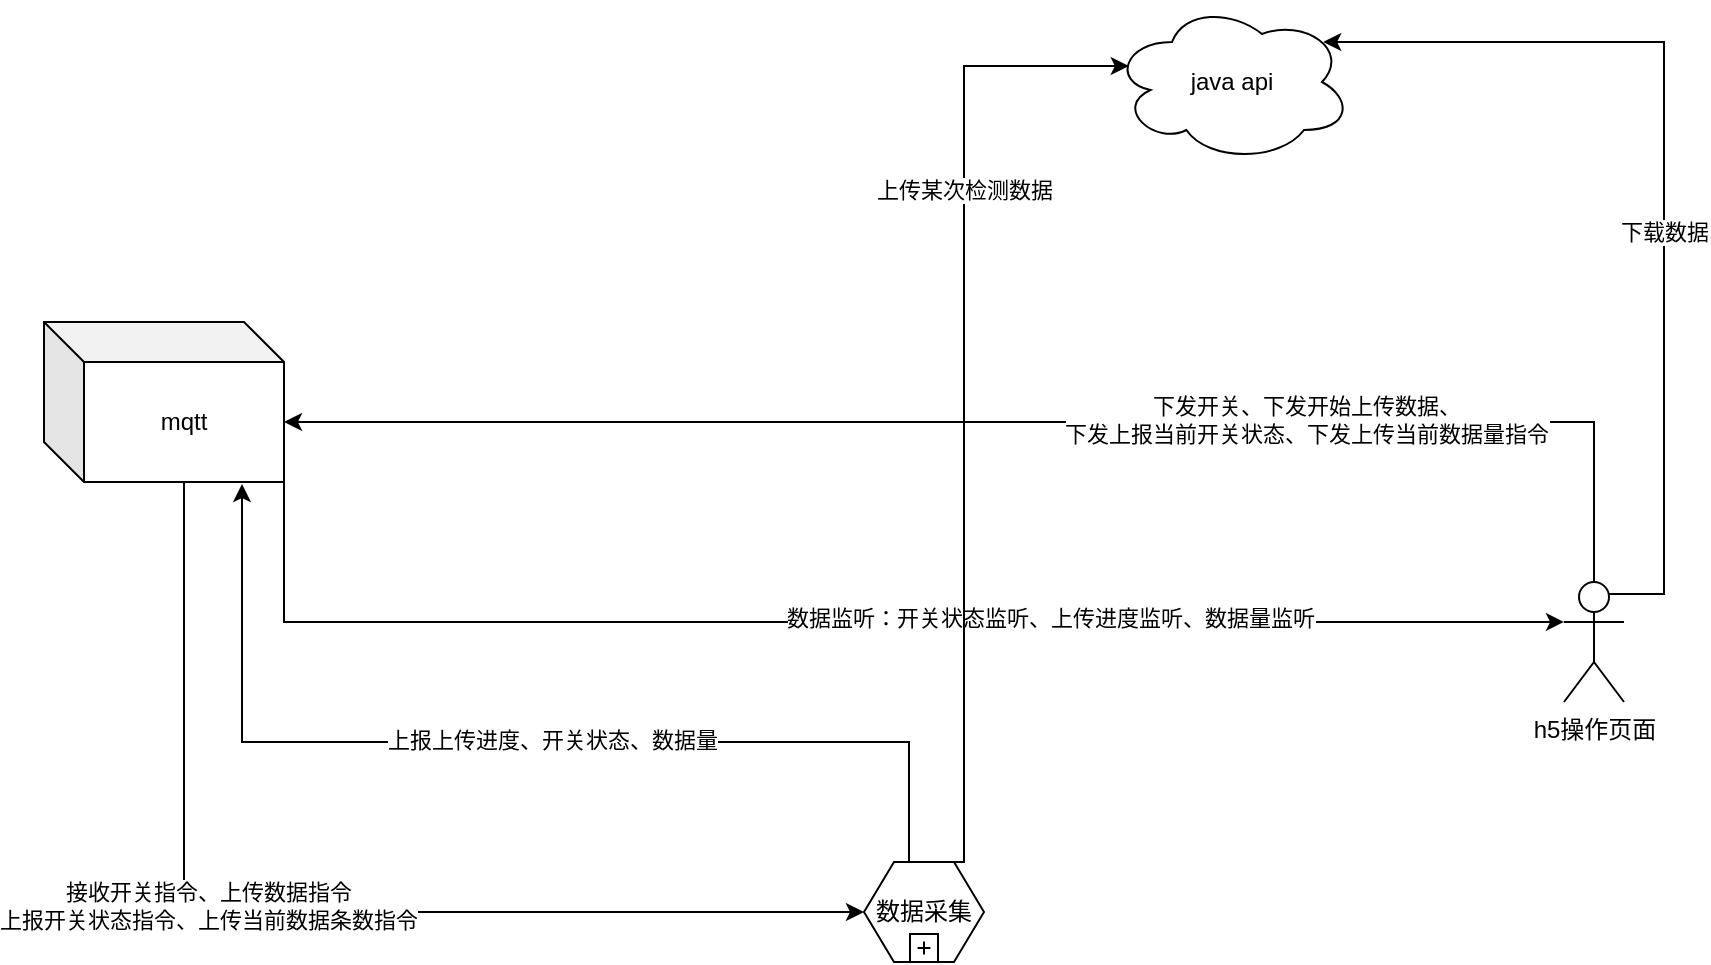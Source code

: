 <mxfile version="13.6.9" type="github" pages="2">
  <diagram id="KirILR5CDpuxUOUy9zPu" name="架构图">
    <mxGraphModel dx="2201" dy="803" grid="1" gridSize="10" guides="1" tooltips="1" connect="1" arrows="1" fold="1" page="1" pageScale="1" pageWidth="827" pageHeight="1169" math="0" shadow="0">
      <root>
        <mxCell id="0" />
        <mxCell id="1" parent="0" />
        <mxCell id="ZHXXnFqaBJZr9z3sk1o8-1" value="java api" style="ellipse;shape=cloud;whiteSpace=wrap;html=1;" parent="1" vertex="1">
          <mxGeometry x="354" y="140" width="120" height="80" as="geometry" />
        </mxCell>
        <mxCell id="ZHXXnFqaBJZr9z3sk1o8-17" style="edgeStyle=orthogonalEdgeStyle;rounded=0;orthogonalLoop=1;jettySize=auto;html=1;exitX=1;exitY=1;exitDx=0;exitDy=0;exitPerimeter=0;entryX=0;entryY=0.333;entryDx=0;entryDy=0;entryPerimeter=0;" parent="1" source="ZHXXnFqaBJZr9z3sk1o8-2" target="ZHXXnFqaBJZr9z3sk1o8-3" edge="1">
          <mxGeometry relative="1" as="geometry">
            <Array as="points">
              <mxPoint x="-60" y="450" />
            </Array>
          </mxGeometry>
        </mxCell>
        <mxCell id="ZHXXnFqaBJZr9z3sk1o8-18" value="数据监听：开关状态监听、上传进度监听、数据量监听" style="edgeLabel;html=1;align=center;verticalAlign=middle;resizable=0;points=[];" parent="ZHXXnFqaBJZr9z3sk1o8-17" vertex="1" connectable="0">
          <mxGeometry x="0.025" y="2" relative="1" as="geometry">
            <mxPoint x="89" as="offset" />
          </mxGeometry>
        </mxCell>
        <mxCell id="Xe7k-PLrE8OLdCzjjKIV-9" style="edgeStyle=orthogonalEdgeStyle;rounded=0;orthogonalLoop=1;jettySize=auto;html=1;exitX=0;exitY=0;exitDx=70;exitDy=80;exitPerimeter=0;entryX=0;entryY=0.5;entryDx=0;entryDy=0;" parent="1" source="ZHXXnFqaBJZr9z3sk1o8-2" target="ZHXXnFqaBJZr9z3sk1o8-4" edge="1">
          <mxGeometry relative="1" as="geometry" />
        </mxCell>
        <mxCell id="Xe7k-PLrE8OLdCzjjKIV-10" value="接收开关指令、上传数据指令&lt;br&gt;上报开关状态指令、上传当前数据条数指令" style="edgeLabel;html=1;align=center;verticalAlign=middle;resizable=0;points=[];" parent="Xe7k-PLrE8OLdCzjjKIV-9" vertex="1" connectable="0">
          <mxGeometry x="-0.182" y="3" relative="1" as="geometry">
            <mxPoint as="offset" />
          </mxGeometry>
        </mxCell>
        <mxCell id="ZHXXnFqaBJZr9z3sk1o8-2" value="mqtt" style="shape=cube;whiteSpace=wrap;html=1;boundedLbl=1;backgroundOutline=1;darkOpacity=0.05;darkOpacity2=0.1;" parent="1" vertex="1">
          <mxGeometry x="-180" y="300" width="120" height="80" as="geometry" />
        </mxCell>
        <mxCell id="ZHXXnFqaBJZr9z3sk1o8-19" style="edgeStyle=orthogonalEdgeStyle;rounded=0;orthogonalLoop=1;jettySize=auto;html=1;exitX=0.5;exitY=0;exitDx=0;exitDy=0;exitPerimeter=0;" parent="1" source="ZHXXnFqaBJZr9z3sk1o8-3" edge="1">
          <mxGeometry relative="1" as="geometry">
            <mxPoint x="-60" y="350" as="targetPoint" />
            <Array as="points">
              <mxPoint x="595" y="350" />
            </Array>
          </mxGeometry>
        </mxCell>
        <mxCell id="ZHXXnFqaBJZr9z3sk1o8-20" value="下发开关、下发开始上传数据、&lt;br&gt;下发上报当前开关状态、下发上传当前数据量指令" style="edgeLabel;html=1;align=center;verticalAlign=middle;resizable=0;points=[];" parent="ZHXXnFqaBJZr9z3sk1o8-19" vertex="1" connectable="0">
          <mxGeometry x="-0.416" y="41" relative="1" as="geometry">
            <mxPoint x="-10" y="-42" as="offset" />
          </mxGeometry>
        </mxCell>
        <mxCell id="ZHXXnFqaBJZr9z3sk1o8-26" style="edgeStyle=orthogonalEdgeStyle;rounded=0;orthogonalLoop=1;jettySize=auto;html=1;exitX=0.75;exitY=0.1;exitDx=0;exitDy=0;exitPerimeter=0;entryX=0.88;entryY=0.25;entryDx=0;entryDy=0;entryPerimeter=0;" parent="1" source="ZHXXnFqaBJZr9z3sk1o8-3" target="ZHXXnFqaBJZr9z3sk1o8-1" edge="1">
          <mxGeometry relative="1" as="geometry">
            <Array as="points">
              <mxPoint x="630" y="436" />
              <mxPoint x="630" y="160" />
            </Array>
          </mxGeometry>
        </mxCell>
        <mxCell id="ZHXXnFqaBJZr9z3sk1o8-27" value="下载数据" style="edgeLabel;html=1;align=center;verticalAlign=middle;resizable=0;points=[];" parent="ZHXXnFqaBJZr9z3sk1o8-26" vertex="1" connectable="0">
          <mxGeometry x="-0.12" relative="1" as="geometry">
            <mxPoint as="offset" />
          </mxGeometry>
        </mxCell>
        <mxCell id="ZHXXnFqaBJZr9z3sk1o8-3" value="h5操作页面" style="shape=umlActor;verticalLabelPosition=bottom;verticalAlign=top;html=1;outlineConnect=0;" parent="1" vertex="1">
          <mxGeometry x="580" y="430" width="30" height="60" as="geometry" />
        </mxCell>
        <mxCell id="Xe7k-PLrE8OLdCzjjKIV-1" style="edgeStyle=orthogonalEdgeStyle;rounded=0;orthogonalLoop=1;jettySize=auto;html=1;exitX=0.5;exitY=0;exitDx=0;exitDy=0;entryX=0.07;entryY=0.4;entryDx=0;entryDy=0;entryPerimeter=0;" parent="1" source="ZHXXnFqaBJZr9z3sk1o8-4" target="ZHXXnFqaBJZr9z3sk1o8-1" edge="1">
          <mxGeometry relative="1" as="geometry">
            <Array as="points">
              <mxPoint x="280" y="172" />
            </Array>
          </mxGeometry>
        </mxCell>
        <mxCell id="Xe7k-PLrE8OLdCzjjKIV-2" value="上传某次检测数据" style="edgeLabel;html=1;align=center;verticalAlign=middle;resizable=0;points=[];" parent="Xe7k-PLrE8OLdCzjjKIV-1" vertex="1" connectable="0">
          <mxGeometry x="0.477" y="3" relative="1" as="geometry">
            <mxPoint x="3" y="13" as="offset" />
          </mxGeometry>
        </mxCell>
        <mxCell id="Xe7k-PLrE8OLdCzjjKIV-4" style="edgeStyle=orthogonalEdgeStyle;rounded=0;orthogonalLoop=1;jettySize=auto;html=1;exitX=0.375;exitY=0;exitDx=0;exitDy=0;entryX=0.825;entryY=1.013;entryDx=0;entryDy=0;entryPerimeter=0;" parent="1" source="ZHXXnFqaBJZr9z3sk1o8-4" target="ZHXXnFqaBJZr9z3sk1o8-2" edge="1">
          <mxGeometry relative="1" as="geometry">
            <Array as="points">
              <mxPoint x="253" y="510" />
              <mxPoint x="-81" y="510" />
            </Array>
          </mxGeometry>
        </mxCell>
        <mxCell id="Xe7k-PLrE8OLdCzjjKIV-5" value="上报上传进度、开关状态、数据量" style="edgeLabel;html=1;align=center;verticalAlign=middle;resizable=0;points=[];" parent="Xe7k-PLrE8OLdCzjjKIV-4" vertex="1" connectable="0">
          <mxGeometry x="-0.086" y="38" relative="1" as="geometry">
            <mxPoint x="0.5" y="-39" as="offset" />
          </mxGeometry>
        </mxCell>
        <mxCell id="ZHXXnFqaBJZr9z3sk1o8-4" value="数据采集" style="shape=hexagon;whiteSpace=wrap;html=1;perimeter=hexagonPerimeter;rounded=0;dropTarget=0;" parent="1" vertex="1">
          <mxGeometry x="230" y="570" width="60" height="50" as="geometry" />
        </mxCell>
        <mxCell id="ZHXXnFqaBJZr9z3sk1o8-5" value="" style="html=1;shape=plus;" parent="ZHXXnFqaBJZr9z3sk1o8-4" vertex="1">
          <mxGeometry x="0.5" y="1" width="14" height="14" relative="1" as="geometry">
            <mxPoint x="-7" y="-14" as="offset" />
          </mxGeometry>
        </mxCell>
      </root>
    </mxGraphModel>
  </diagram>
  <diagram id="8obbIFu2XIHsbIvxCDOl" name="管理端时序图">
    <mxGraphModel dx="1374" dy="803" grid="1" gridSize="10" guides="1" tooltips="1" connect="1" arrows="1" fold="1" page="1" pageScale="1" pageWidth="827" pageHeight="1169" math="0" shadow="0">
      <root>
        <mxCell id="bpy6qgxuukQEslOOV7Y_-0" />
        <mxCell id="bpy6qgxuukQEslOOV7Y_-1" parent="bpy6qgxuukQEslOOV7Y_-0" />
        <mxCell id="d3snqNaNYPIwfVmhDXS2-8" value="api" style="shape=umlLifeline;perimeter=lifelinePerimeter;whiteSpace=wrap;html=1;container=1;collapsible=0;recursiveResize=0;outlineConnect=0;" vertex="1" parent="bpy6qgxuukQEslOOV7Y_-1">
          <mxGeometry x="80" y="100" width="100" height="500" as="geometry" />
        </mxCell>
        <mxCell id="d3snqNaNYPIwfVmhDXS2-15" value="" style="html=1;points=[];perimeter=orthogonalPerimeter;" vertex="1" parent="d3snqNaNYPIwfVmhDXS2-8">
          <mxGeometry x="50.5" y="60" width="10" height="80" as="geometry" />
        </mxCell>
        <mxCell id="d3snqNaNYPIwfVmhDXS2-9" value="h5" style="shape=umlLifeline;perimeter=lifelinePerimeter;whiteSpace=wrap;html=1;container=1;collapsible=0;recursiveResize=0;outlineConnect=0;" vertex="1" parent="bpy6qgxuukQEslOOV7Y_-1">
          <mxGeometry x="360" y="100" width="100" height="500" as="geometry" />
        </mxCell>
        <mxCell id="d3snqNaNYPIwfVmhDXS2-21" value="clientid" style="html=1;verticalAlign=bottom;startArrow=oval;startFill=1;endArrow=block;startSize=8;" edge="1" parent="d3snqNaNYPIwfVmhDXS2-9" target="d3snqNaNYPIwfVmhDXS2-10">
          <mxGeometry width="60" relative="1" as="geometry">
            <mxPoint x="50" y="60" as="sourcePoint" />
            <mxPoint x="110" y="60" as="targetPoint" />
          </mxGeometry>
        </mxCell>
        <mxCell id="d3snqNaNYPIwfVmhDXS2-10" value="mqtt" style="shape=umlLifeline;perimeter=lifelinePerimeter;whiteSpace=wrap;html=1;container=1;collapsible=0;recursiveResize=0;outlineConnect=0;" vertex="1" parent="bpy6qgxuukQEslOOV7Y_-1">
          <mxGeometry x="640" y="100" width="100" height="500" as="geometry" />
        </mxCell>
        <mxCell id="d3snqNaNYPIwfVmhDXS2-16" value="getloginqrcode/clientid" style="html=1;verticalAlign=bottom;endArrow=block;entryX=0;entryY=0;" edge="1" target="d3snqNaNYPIwfVmhDXS2-15" parent="bpy6qgxuukQEslOOV7Y_-1" source="d3snqNaNYPIwfVmhDXS2-9">
          <mxGeometry relative="1" as="geometry">
            <mxPoint x="20" y="160.0" as="sourcePoint" />
          </mxGeometry>
        </mxCell>
        <mxCell id="d3snqNaNYPIwfVmhDXS2-17" value="return qrcode" style="html=1;verticalAlign=bottom;endArrow=open;dashed=1;endSize=8;exitX=0;exitY=0.95;" edge="1" source="d3snqNaNYPIwfVmhDXS2-15" parent="bpy6qgxuukQEslOOV7Y_-1" target="d3snqNaNYPIwfVmhDXS2-9">
          <mxGeometry relative="1" as="geometry">
            <mxPoint x="20" y="236" as="targetPoint" />
          </mxGeometry>
        </mxCell>
      </root>
    </mxGraphModel>
  </diagram>
</mxfile>
